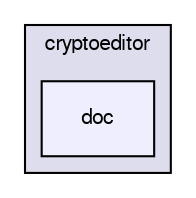 digraph "src/main/java/org/hsd/cryptoeditor/doc" {
  bgcolor=transparent;
  compound=true
  node [ fontsize="10", fontname="FreeSans"];
  edge [ labelfontsize="10", labelfontname="FreeSans"];
  subgraph clusterdir_54960fc56f01806986d042fbc70fce4f {
    graph [ bgcolor="#ddddee", pencolor="black", label="cryptoeditor" fontname="FreeSans", fontsize="10", URL="dir_54960fc56f01806986d042fbc70fce4f.html"]
  dir_4bddf47819e1f84de3b9b594ad973668 [shape=box, label="doc", style="filled", fillcolor="#eeeeff", pencolor="black", URL="dir_4bddf47819e1f84de3b9b594ad973668.html"];
  }
}
